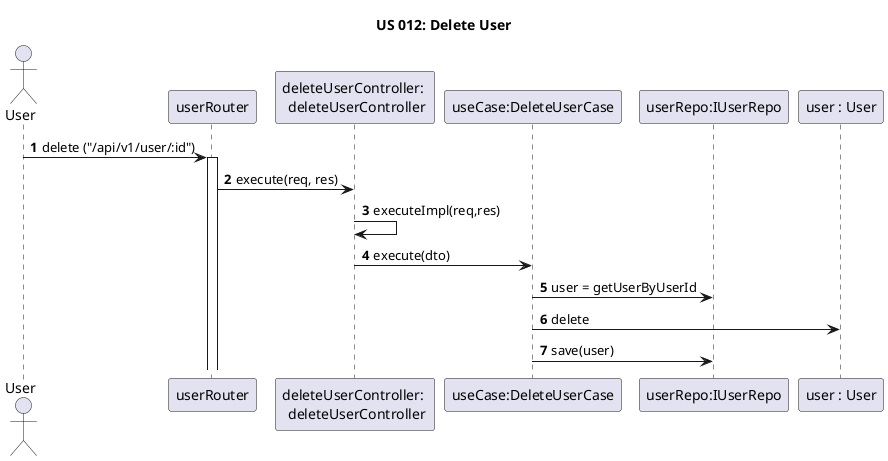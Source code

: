 @startuml us012-SD

title US 012: Delete User 

autonumber

actor User
participant userRouter
participant "deleteUserController: \n deleteUserController" as DeleteUserController

participant "useCase:DeleteUserCase" as DeleteUserCase
participant "userRepo:IUserRepo" as UserRepo
participant "user : User" as user
User-> userRouter: delete ("/api/v1/user/:id")
activate userRouter
userRouter -> DeleteUserController: execute(req, res)
DeleteUserController -> DeleteUserController: executeImpl(req,res)
DeleteUserController -> DeleteUserCase : execute(dto)

DeleteUserCase -> UserRepo : user = getUserByUserId
DeleteUserCase -> user : delete
DeleteUserCase -> UserRepo : save(user)

